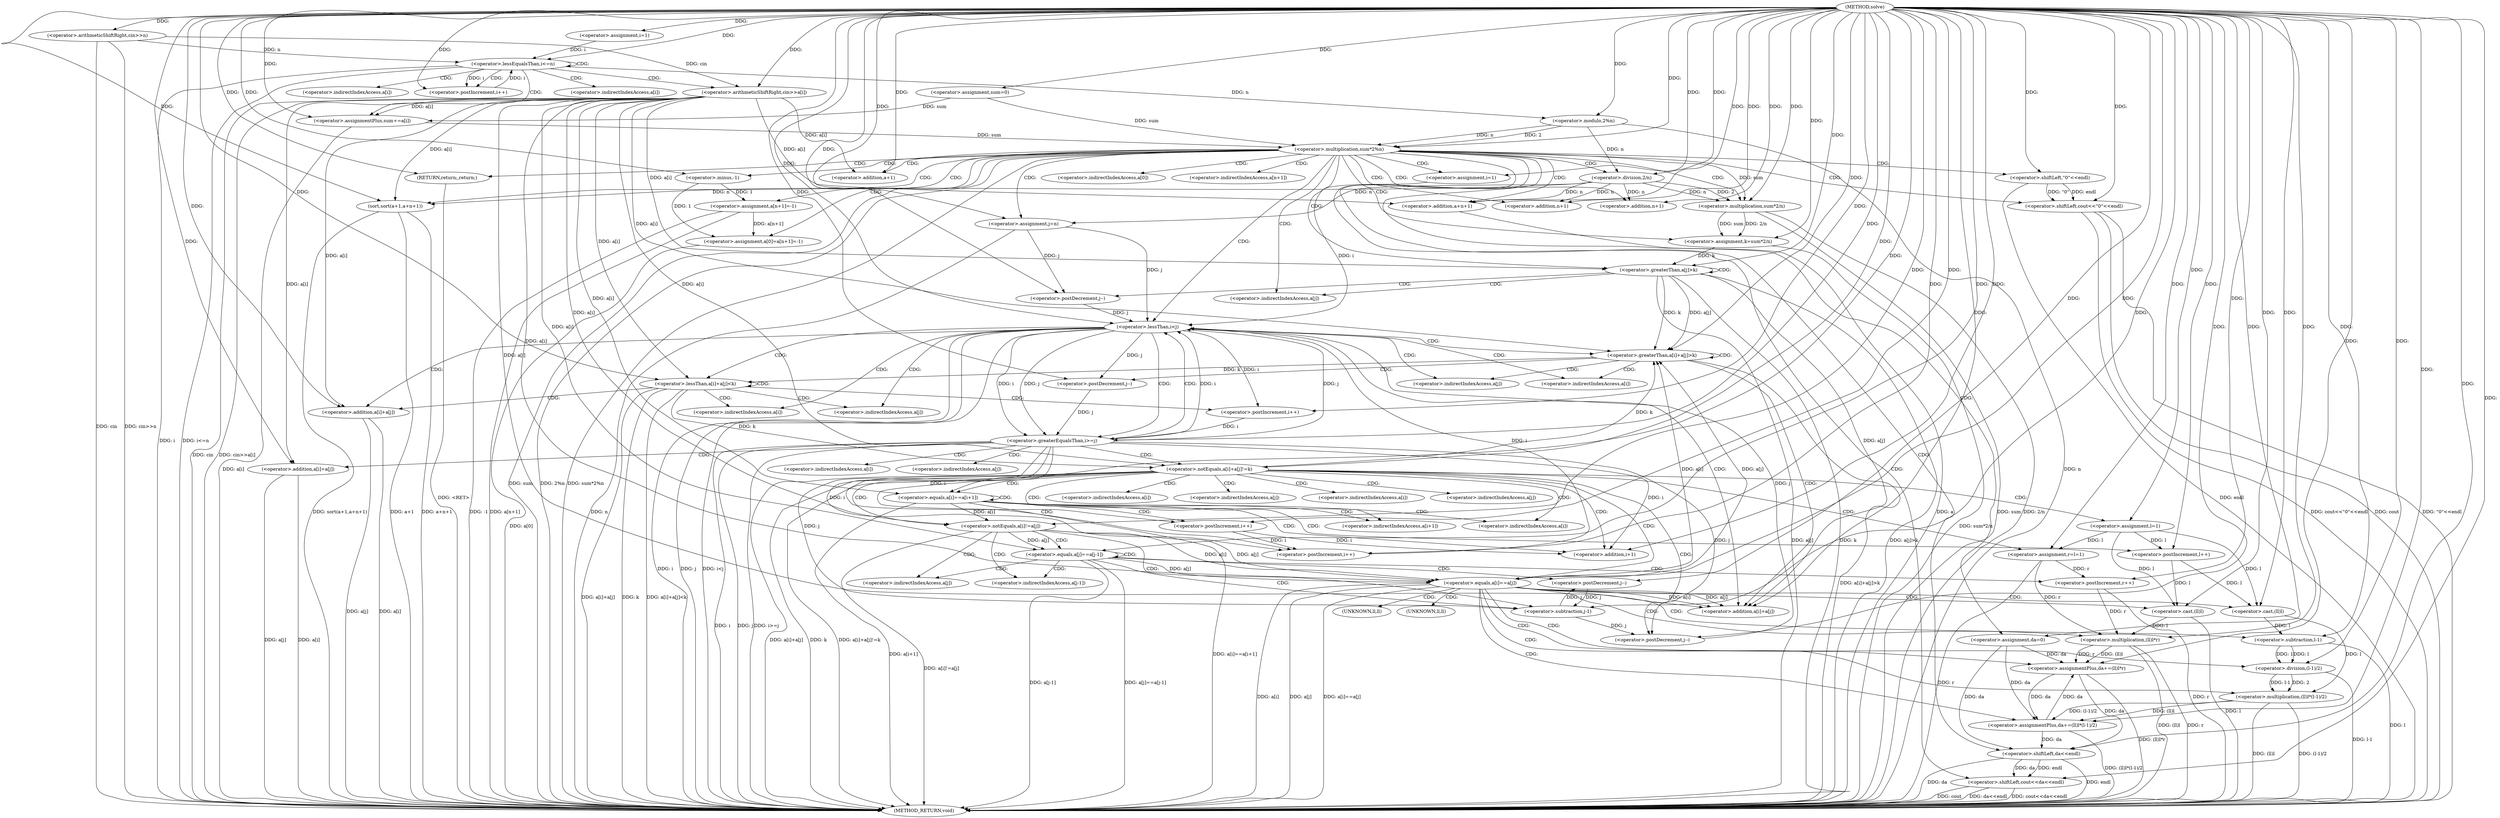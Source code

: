 digraph "solve" {  
"1000124" [label = "(METHOD,solve)" ]
"1000343" [label = "(METHOD_RETURN,void)" ]
"1000126" [label = "(<operator>.arithmeticShiftRight,cin>>n)" ]
"1000130" [label = "(<operator>.assignment,sum=0)" ]
"1000168" [label = "(<operator>.assignment,k=sum*2/n)" ]
"1000176" [label = "(<operator>.assignment,da=0)" ]
"1000179" [label = "(sort,sort(a+1,a+n+1))" ]
"1000188" [label = "(<operator>.assignment,a[0]=a[n+1]=-1)" ]
"1000201" [label = "(<operator>.assignment,i=1)" ]
"1000205" [label = "(<operator>.assignment,j=n)" ]
"1000338" [label = "(<operator>.shiftLeft,cout<<da<<endl)" ]
"1000135" [label = "(<operator>.assignment,i=1)" ]
"1000138" [label = "(<operator>.lessEqualsThan,i<=n)" ]
"1000141" [label = "(<operator>.postIncrement,i++)" ]
"1000155" [label = "(<operator>.multiplication,sum*2%n)" ]
"1000211" [label = "(<operator>.greaterThan,a[j]>k)" ]
"1000216" [label = "(<operator>.postDecrement,j--)" ]
"1000219" [label = "(<operator>.lessThan,i<j)" ]
"1000144" [label = "(<operator>.arithmeticShiftRight,cin>>a[i])" ]
"1000149" [label = "(<operator>.assignmentPlus,sum+=a[i])" ]
"1000161" [label = "(<operator>.shiftLeft,cout<<\"0\"<<endl)" ]
"1000166" [label = "(RETURN,return;,return;)" ]
"1000170" [label = "(<operator>.multiplication,sum*2/n)" ]
"1000180" [label = "(<operator>.addition,a+1)" ]
"1000183" [label = "(<operator>.addition,a+n+1)" ]
"1000192" [label = "(<operator>.assignment,a[n+1]=-1)" ]
"1000263" [label = "(<operator>.assignment,r=l=1)" ]
"1000340" [label = "(<operator>.shiftLeft,da<<endl)" ]
"1000157" [label = "(<operator>.modulo,2%n)" ]
"1000172" [label = "(<operator>.division,2/n)" ]
"1000185" [label = "(<operator>.addition,n+1)" ]
"1000198" [label = "(<operator>.minus,-1)" ]
"1000224" [label = "(<operator>.greaterThan,a[i]+a[j]>k)" ]
"1000233" [label = "(<operator>.postDecrement,j--)" ]
"1000236" [label = "(<operator>.lessThan,a[i]+a[j]<k)" ]
"1000245" [label = "(<operator>.postIncrement,i++)" ]
"1000248" [label = "(<operator>.greaterEqualsThan,i>=j)" ]
"1000253" [label = "(<operator>.notEquals,a[i]+a[j]!=k)" ]
"1000269" [label = "(<operator>.equals,a[i]==a[i+1])" ]
"1000284" [label = "(<operator>.notEquals,a[i]!=a[j])" ]
"1000307" [label = "(<operator>.equals,a[i]==a[j])" ]
"1000314" [label = "(<operator>.assignmentPlus,da+=(ll)l*(l-1)/2)" ]
"1000334" [label = "(<operator>.postIncrement,i++)" ]
"1000336" [label = "(<operator>.postDecrement,j--)" ]
"1000163" [label = "(<operator>.shiftLeft,\"0\"<<endl)" ]
"1000195" [label = "(<operator>.addition,n+1)" ]
"1000265" [label = "(<operator>.assignment,l=1)" ]
"1000279" [label = "(<operator>.postIncrement,l++)" ]
"1000281" [label = "(<operator>.postIncrement,i++)" ]
"1000292" [label = "(<operator>.equals,a[j]==a[j-1])" ]
"1000326" [label = "(<operator>.assignmentPlus,da+=(ll)l*r)" ]
"1000225" [label = "(<operator>.addition,a[i]+a[j])" ]
"1000237" [label = "(<operator>.addition,a[i]+a[j])" ]
"1000254" [label = "(<operator>.addition,a[i]+a[j])" ]
"1000302" [label = "(<operator>.postIncrement,r++)" ]
"1000304" [label = "(<operator>.postDecrement,j--)" ]
"1000316" [label = "(<operator>.multiplication,(ll)l*(l-1)/2)" ]
"1000275" [label = "(<operator>.addition,i+1)" ]
"1000317" [label = "(<operator>.cast,(ll)l)" ]
"1000320" [label = "(<operator>.division,(l-1)/2)" ]
"1000328" [label = "(<operator>.multiplication,(ll)l*r)" ]
"1000298" [label = "(<operator>.subtraction,j-1)" ]
"1000321" [label = "(<operator>.subtraction,l-1)" ]
"1000329" [label = "(<operator>.cast,(ll)l)" ]
"1000189" [label = "(<operator>.indirectIndexAccess,a[0])" ]
"1000193" [label = "(<operator>.indirectIndexAccess,a[n+1])" ]
"1000212" [label = "(<operator>.indirectIndexAccess,a[j])" ]
"1000146" [label = "(<operator>.indirectIndexAccess,a[i])" ]
"1000151" [label = "(<operator>.indirectIndexAccess,a[i])" ]
"1000270" [label = "(<operator>.indirectIndexAccess,a[i])" ]
"1000273" [label = "(<operator>.indirectIndexAccess,a[i+1])" ]
"1000285" [label = "(<operator>.indirectIndexAccess,a[i])" ]
"1000288" [label = "(<operator>.indirectIndexAccess,a[j])" ]
"1000308" [label = "(<operator>.indirectIndexAccess,a[i])" ]
"1000311" [label = "(<operator>.indirectIndexAccess,a[j])" ]
"1000226" [label = "(<operator>.indirectIndexAccess,a[i])" ]
"1000229" [label = "(<operator>.indirectIndexAccess,a[j])" ]
"1000238" [label = "(<operator>.indirectIndexAccess,a[i])" ]
"1000241" [label = "(<operator>.indirectIndexAccess,a[j])" ]
"1000255" [label = "(<operator>.indirectIndexAccess,a[i])" ]
"1000258" [label = "(<operator>.indirectIndexAccess,a[j])" ]
"1000293" [label = "(<operator>.indirectIndexAccess,a[j])" ]
"1000296" [label = "(<operator>.indirectIndexAccess,a[j-1])" ]
"1000318" [label = "(UNKNOWN,ll,ll)" ]
"1000330" [label = "(UNKNOWN,ll,ll)" ]
  "1000126" -> "1000343"  [ label = "DDG: cin"] 
  "1000126" -> "1000343"  [ label = "DDG: cin>>n"] 
  "1000138" -> "1000343"  [ label = "DDG: i"] 
  "1000138" -> "1000343"  [ label = "DDG: i<=n"] 
  "1000155" -> "1000343"  [ label = "DDG: sum"] 
  "1000157" -> "1000343"  [ label = "DDG: n"] 
  "1000155" -> "1000343"  [ label = "DDG: 2%n"] 
  "1000155" -> "1000343"  [ label = "DDG: sum*2%n"] 
  "1000170" -> "1000343"  [ label = "DDG: sum"] 
  "1000170" -> "1000343"  [ label = "DDG: 2/n"] 
  "1000168" -> "1000343"  [ label = "DDG: sum*2/n"] 
  "1000179" -> "1000343"  [ label = "DDG: a+1"] 
  "1000183" -> "1000343"  [ label = "DDG: a"] 
  "1000179" -> "1000343"  [ label = "DDG: a+n+1"] 
  "1000179" -> "1000343"  [ label = "DDG: sort(a+1,a+n+1)"] 
  "1000188" -> "1000343"  [ label = "DDG: a[0]"] 
  "1000192" -> "1000343"  [ label = "DDG: a[n+1]"] 
  "1000192" -> "1000343"  [ label = "DDG: -1"] 
  "1000205" -> "1000343"  [ label = "DDG: n"] 
  "1000211" -> "1000343"  [ label = "DDG: a[j]"] 
  "1000211" -> "1000343"  [ label = "DDG: k"] 
  "1000211" -> "1000343"  [ label = "DDG: a[j]>k"] 
  "1000219" -> "1000343"  [ label = "DDG: i"] 
  "1000219" -> "1000343"  [ label = "DDG: j"] 
  "1000219" -> "1000343"  [ label = "DDG: i<j"] 
  "1000224" -> "1000343"  [ label = "DDG: a[i]+a[j]>k"] 
  "1000237" -> "1000343"  [ label = "DDG: a[i]"] 
  "1000237" -> "1000343"  [ label = "DDG: a[j]"] 
  "1000236" -> "1000343"  [ label = "DDG: a[i]+a[j]"] 
  "1000236" -> "1000343"  [ label = "DDG: k"] 
  "1000236" -> "1000343"  [ label = "DDG: a[i]+a[j]<k"] 
  "1000248" -> "1000343"  [ label = "DDG: i"] 
  "1000248" -> "1000343"  [ label = "DDG: j"] 
  "1000248" -> "1000343"  [ label = "DDG: i>=j"] 
  "1000254" -> "1000343"  [ label = "DDG: a[i]"] 
  "1000254" -> "1000343"  [ label = "DDG: a[j]"] 
  "1000253" -> "1000343"  [ label = "DDG: a[i]+a[j]"] 
  "1000253" -> "1000343"  [ label = "DDG: k"] 
  "1000253" -> "1000343"  [ label = "DDG: a[i]+a[j]!=k"] 
  "1000263" -> "1000343"  [ label = "DDG: r"] 
  "1000269" -> "1000343"  [ label = "DDG: a[i+1]"] 
  "1000269" -> "1000343"  [ label = "DDG: a[i]==a[i+1]"] 
  "1000284" -> "1000343"  [ label = "DDG: a[i]!=a[j]"] 
  "1000292" -> "1000343"  [ label = "DDG: a[j-1]"] 
  "1000292" -> "1000343"  [ label = "DDG: a[j]==a[j-1]"] 
  "1000307" -> "1000343"  [ label = "DDG: a[i]"] 
  "1000307" -> "1000343"  [ label = "DDG: a[j]"] 
  "1000307" -> "1000343"  [ label = "DDG: a[i]==a[j]"] 
  "1000329" -> "1000343"  [ label = "DDG: l"] 
  "1000328" -> "1000343"  [ label = "DDG: (ll)l"] 
  "1000328" -> "1000343"  [ label = "DDG: r"] 
  "1000326" -> "1000343"  [ label = "DDG: (ll)l*r"] 
  "1000316" -> "1000343"  [ label = "DDG: (ll)l"] 
  "1000321" -> "1000343"  [ label = "DDG: l"] 
  "1000320" -> "1000343"  [ label = "DDG: l-1"] 
  "1000316" -> "1000343"  [ label = "DDG: (l-1)/2"] 
  "1000314" -> "1000343"  [ label = "DDG: (ll)l*(l-1)/2"] 
  "1000302" -> "1000343"  [ label = "DDG: r"] 
  "1000338" -> "1000343"  [ label = "DDG: cout"] 
  "1000340" -> "1000343"  [ label = "DDG: da"] 
  "1000340" -> "1000343"  [ label = "DDG: endl"] 
  "1000338" -> "1000343"  [ label = "DDG: da<<endl"] 
  "1000338" -> "1000343"  [ label = "DDG: cout<<da<<endl"] 
  "1000161" -> "1000343"  [ label = "DDG: cout"] 
  "1000163" -> "1000343"  [ label = "DDG: endl"] 
  "1000161" -> "1000343"  [ label = "DDG: \"0\"<<endl"] 
  "1000161" -> "1000343"  [ label = "DDG: cout<<\"0\"<<endl"] 
  "1000144" -> "1000343"  [ label = "DDG: cin"] 
  "1000144" -> "1000343"  [ label = "DDG: cin>>a[i]"] 
  "1000149" -> "1000343"  [ label = "DDG: a[i]"] 
  "1000166" -> "1000343"  [ label = "DDG: <RET>"] 
  "1000124" -> "1000130"  [ label = "DDG: "] 
  "1000170" -> "1000168"  [ label = "DDG: sum"] 
  "1000170" -> "1000168"  [ label = "DDG: 2/n"] 
  "1000124" -> "1000176"  [ label = "DDG: "] 
  "1000124" -> "1000201"  [ label = "DDG: "] 
  "1000124" -> "1000205"  [ label = "DDG: "] 
  "1000172" -> "1000205"  [ label = "DDG: n"] 
  "1000124" -> "1000126"  [ label = "DDG: "] 
  "1000124" -> "1000135"  [ label = "DDG: "] 
  "1000124" -> "1000168"  [ label = "DDG: "] 
  "1000124" -> "1000179"  [ label = "DDG: "] 
  "1000144" -> "1000179"  [ label = "DDG: a[i]"] 
  "1000172" -> "1000179"  [ label = "DDG: n"] 
  "1000192" -> "1000188"  [ label = "DDG: a[n+1]"] 
  "1000198" -> "1000188"  [ label = "DDG: 1"] 
  "1000124" -> "1000338"  [ label = "DDG: "] 
  "1000340" -> "1000338"  [ label = "DDG: da"] 
  "1000340" -> "1000338"  [ label = "DDG: endl"] 
  "1000135" -> "1000138"  [ label = "DDG: i"] 
  "1000141" -> "1000138"  [ label = "DDG: i"] 
  "1000124" -> "1000138"  [ label = "DDG: "] 
  "1000126" -> "1000138"  [ label = "DDG: n"] 
  "1000138" -> "1000141"  [ label = "DDG: i"] 
  "1000124" -> "1000141"  [ label = "DDG: "] 
  "1000144" -> "1000149"  [ label = "DDG: a[i]"] 
  "1000130" -> "1000155"  [ label = "DDG: sum"] 
  "1000149" -> "1000155"  [ label = "DDG: sum"] 
  "1000124" -> "1000155"  [ label = "DDG: "] 
  "1000157" -> "1000155"  [ label = "DDG: n"] 
  "1000157" -> "1000155"  [ label = "DDG: 2"] 
  "1000124" -> "1000166"  [ label = "DDG: "] 
  "1000155" -> "1000170"  [ label = "DDG: sum"] 
  "1000124" -> "1000170"  [ label = "DDG: "] 
  "1000172" -> "1000170"  [ label = "DDG: n"] 
  "1000172" -> "1000170"  [ label = "DDG: 2"] 
  "1000124" -> "1000180"  [ label = "DDG: "] 
  "1000144" -> "1000180"  [ label = "DDG: a[i]"] 
  "1000124" -> "1000183"  [ label = "DDG: "] 
  "1000144" -> "1000183"  [ label = "DDG: a[i]"] 
  "1000172" -> "1000183"  [ label = "DDG: n"] 
  "1000198" -> "1000192"  [ label = "DDG: 1"] 
  "1000124" -> "1000211"  [ label = "DDG: "] 
  "1000144" -> "1000211"  [ label = "DDG: a[i]"] 
  "1000168" -> "1000211"  [ label = "DDG: k"] 
  "1000205" -> "1000216"  [ label = "DDG: j"] 
  "1000124" -> "1000216"  [ label = "DDG: "] 
  "1000201" -> "1000219"  [ label = "DDG: i"] 
  "1000248" -> "1000219"  [ label = "DDG: i"] 
  "1000334" -> "1000219"  [ label = "DDG: i"] 
  "1000124" -> "1000219"  [ label = "DDG: "] 
  "1000205" -> "1000219"  [ label = "DDG: j"] 
  "1000248" -> "1000219"  [ label = "DDG: j"] 
  "1000336" -> "1000219"  [ label = "DDG: j"] 
  "1000216" -> "1000219"  [ label = "DDG: j"] 
  "1000176" -> "1000340"  [ label = "DDG: da"] 
  "1000326" -> "1000340"  [ label = "DDG: da"] 
  "1000314" -> "1000340"  [ label = "DDG: da"] 
  "1000124" -> "1000340"  [ label = "DDG: "] 
  "1000126" -> "1000144"  [ label = "DDG: cin"] 
  "1000124" -> "1000144"  [ label = "DDG: "] 
  "1000130" -> "1000149"  [ label = "DDG: sum"] 
  "1000124" -> "1000149"  [ label = "DDG: "] 
  "1000124" -> "1000157"  [ label = "DDG: "] 
  "1000138" -> "1000157"  [ label = "DDG: n"] 
  "1000124" -> "1000161"  [ label = "DDG: "] 
  "1000163" -> "1000161"  [ label = "DDG: \"0\""] 
  "1000163" -> "1000161"  [ label = "DDG: endl"] 
  "1000124" -> "1000172"  [ label = "DDG: "] 
  "1000157" -> "1000172"  [ label = "DDG: n"] 
  "1000172" -> "1000185"  [ label = "DDG: n"] 
  "1000124" -> "1000185"  [ label = "DDG: "] 
  "1000124" -> "1000198"  [ label = "DDG: "] 
  "1000124" -> "1000263"  [ label = "DDG: "] 
  "1000265" -> "1000263"  [ label = "DDG: l"] 
  "1000316" -> "1000314"  [ label = "DDG: (l-1)/2"] 
  "1000316" -> "1000314"  [ label = "DDG: (ll)l"] 
  "1000124" -> "1000163"  [ label = "DDG: "] 
  "1000124" -> "1000195"  [ label = "DDG: "] 
  "1000172" -> "1000195"  [ label = "DDG: n"] 
  "1000307" -> "1000224"  [ label = "DDG: a[i]"] 
  "1000124" -> "1000224"  [ label = "DDG: "] 
  "1000144" -> "1000224"  [ label = "DDG: a[i]"] 
  "1000211" -> "1000224"  [ label = "DDG: a[j]"] 
  "1000307" -> "1000224"  [ label = "DDG: a[j]"] 
  "1000211" -> "1000224"  [ label = "DDG: k"] 
  "1000253" -> "1000224"  [ label = "DDG: k"] 
  "1000219" -> "1000233"  [ label = "DDG: j"] 
  "1000124" -> "1000233"  [ label = "DDG: "] 
  "1000124" -> "1000236"  [ label = "DDG: "] 
  "1000144" -> "1000236"  [ label = "DDG: a[i]"] 
  "1000224" -> "1000236"  [ label = "DDG: k"] 
  "1000219" -> "1000245"  [ label = "DDG: i"] 
  "1000124" -> "1000245"  [ label = "DDG: "] 
  "1000219" -> "1000248"  [ label = "DDG: i"] 
  "1000245" -> "1000248"  [ label = "DDG: i"] 
  "1000124" -> "1000248"  [ label = "DDG: "] 
  "1000219" -> "1000248"  [ label = "DDG: j"] 
  "1000233" -> "1000248"  [ label = "DDG: j"] 
  "1000124" -> "1000253"  [ label = "DDG: "] 
  "1000144" -> "1000253"  [ label = "DDG: a[i]"] 
  "1000236" -> "1000253"  [ label = "DDG: k"] 
  "1000124" -> "1000265"  [ label = "DDG: "] 
  "1000124" -> "1000269"  [ label = "DDG: "] 
  "1000144" -> "1000269"  [ label = "DDG: a[i]"] 
  "1000269" -> "1000284"  [ label = "DDG: a[i]"] 
  "1000124" -> "1000284"  [ label = "DDG: "] 
  "1000144" -> "1000284"  [ label = "DDG: a[i]"] 
  "1000284" -> "1000307"  [ label = "DDG: a[i]"] 
  "1000124" -> "1000307"  [ label = "DDG: "] 
  "1000144" -> "1000307"  [ label = "DDG: a[i]"] 
  "1000284" -> "1000307"  [ label = "DDG: a[j]"] 
  "1000292" -> "1000307"  [ label = "DDG: a[j]"] 
  "1000176" -> "1000314"  [ label = "DDG: da"] 
  "1000326" -> "1000314"  [ label = "DDG: da"] 
  "1000124" -> "1000314"  [ label = "DDG: "] 
  "1000328" -> "1000326"  [ label = "DDG: (ll)l"] 
  "1000328" -> "1000326"  [ label = "DDG: r"] 
  "1000124" -> "1000334"  [ label = "DDG: "] 
  "1000248" -> "1000334"  [ label = "DDG: i"] 
  "1000281" -> "1000334"  [ label = "DDG: i"] 
  "1000248" -> "1000336"  [ label = "DDG: j"] 
  "1000298" -> "1000336"  [ label = "DDG: j"] 
  "1000124" -> "1000336"  [ label = "DDG: "] 
  "1000307" -> "1000225"  [ label = "DDG: a[i]"] 
  "1000124" -> "1000225"  [ label = "DDG: "] 
  "1000144" -> "1000225"  [ label = "DDG: a[i]"] 
  "1000211" -> "1000225"  [ label = "DDG: a[j]"] 
  "1000307" -> "1000225"  [ label = "DDG: a[j]"] 
  "1000124" -> "1000237"  [ label = "DDG: "] 
  "1000144" -> "1000237"  [ label = "DDG: a[i]"] 
  "1000124" -> "1000254"  [ label = "DDG: "] 
  "1000144" -> "1000254"  [ label = "DDG: a[i]"] 
  "1000265" -> "1000279"  [ label = "DDG: l"] 
  "1000124" -> "1000279"  [ label = "DDG: "] 
  "1000124" -> "1000281"  [ label = "DDG: "] 
  "1000248" -> "1000281"  [ label = "DDG: i"] 
  "1000284" -> "1000292"  [ label = "DDG: a[j]"] 
  "1000124" -> "1000292"  [ label = "DDG: "] 
  "1000144" -> "1000292"  [ label = "DDG: a[i]"] 
  "1000317" -> "1000316"  [ label = "DDG: l"] 
  "1000320" -> "1000316"  [ label = "DDG: 2"] 
  "1000320" -> "1000316"  [ label = "DDG: l-1"] 
  "1000176" -> "1000326"  [ label = "DDG: da"] 
  "1000314" -> "1000326"  [ label = "DDG: da"] 
  "1000124" -> "1000326"  [ label = "DDG: "] 
  "1000248" -> "1000275"  [ label = "DDG: i"] 
  "1000281" -> "1000275"  [ label = "DDG: i"] 
  "1000124" -> "1000275"  [ label = "DDG: "] 
  "1000263" -> "1000302"  [ label = "DDG: r"] 
  "1000124" -> "1000302"  [ label = "DDG: "] 
  "1000298" -> "1000304"  [ label = "DDG: j"] 
  "1000124" -> "1000304"  [ label = "DDG: "] 
  "1000265" -> "1000317"  [ label = "DDG: l"] 
  "1000279" -> "1000317"  [ label = "DDG: l"] 
  "1000124" -> "1000317"  [ label = "DDG: "] 
  "1000321" -> "1000320"  [ label = "DDG: 1"] 
  "1000321" -> "1000320"  [ label = "DDG: l"] 
  "1000124" -> "1000320"  [ label = "DDG: "] 
  "1000329" -> "1000328"  [ label = "DDG: l"] 
  "1000263" -> "1000328"  [ label = "DDG: r"] 
  "1000302" -> "1000328"  [ label = "DDG: r"] 
  "1000124" -> "1000328"  [ label = "DDG: "] 
  "1000248" -> "1000298"  [ label = "DDG: j"] 
  "1000304" -> "1000298"  [ label = "DDG: j"] 
  "1000124" -> "1000298"  [ label = "DDG: "] 
  "1000317" -> "1000321"  [ label = "DDG: l"] 
  "1000124" -> "1000321"  [ label = "DDG: "] 
  "1000265" -> "1000329"  [ label = "DDG: l"] 
  "1000279" -> "1000329"  [ label = "DDG: l"] 
  "1000124" -> "1000329"  [ label = "DDG: "] 
  "1000138" -> "1000141"  [ label = "CDG: "] 
  "1000138" -> "1000144"  [ label = "CDG: "] 
  "1000138" -> "1000149"  [ label = "CDG: "] 
  "1000138" -> "1000151"  [ label = "CDG: "] 
  "1000138" -> "1000146"  [ label = "CDG: "] 
  "1000138" -> "1000138"  [ label = "CDG: "] 
  "1000155" -> "1000211"  [ label = "CDG: "] 
  "1000155" -> "1000161"  [ label = "CDG: "] 
  "1000155" -> "1000166"  [ label = "CDG: "] 
  "1000155" -> "1000180"  [ label = "CDG: "] 
  "1000155" -> "1000183"  [ label = "CDG: "] 
  "1000155" -> "1000338"  [ label = "CDG: "] 
  "1000155" -> "1000219"  [ label = "CDG: "] 
  "1000155" -> "1000188"  [ label = "CDG: "] 
  "1000155" -> "1000201"  [ label = "CDG: "] 
  "1000155" -> "1000179"  [ label = "CDG: "] 
  "1000155" -> "1000192"  [ label = "CDG: "] 
  "1000155" -> "1000176"  [ label = "CDG: "] 
  "1000155" -> "1000198"  [ label = "CDG: "] 
  "1000155" -> "1000185"  [ label = "CDG: "] 
  "1000155" -> "1000340"  [ label = "CDG: "] 
  "1000155" -> "1000195"  [ label = "CDG: "] 
  "1000155" -> "1000212"  [ label = "CDG: "] 
  "1000155" -> "1000172"  [ label = "CDG: "] 
  "1000155" -> "1000189"  [ label = "CDG: "] 
  "1000155" -> "1000163"  [ label = "CDG: "] 
  "1000155" -> "1000168"  [ label = "CDG: "] 
  "1000155" -> "1000205"  [ label = "CDG: "] 
  "1000155" -> "1000170"  [ label = "CDG: "] 
  "1000155" -> "1000193"  [ label = "CDG: "] 
  "1000211" -> "1000211"  [ label = "CDG: "] 
  "1000211" -> "1000216"  [ label = "CDG: "] 
  "1000211" -> "1000212"  [ label = "CDG: "] 
  "1000219" -> "1000238"  [ label = "CDG: "] 
  "1000219" -> "1000236"  [ label = "CDG: "] 
  "1000219" -> "1000248"  [ label = "CDG: "] 
  "1000219" -> "1000224"  [ label = "CDG: "] 
  "1000219" -> "1000226"  [ label = "CDG: "] 
  "1000219" -> "1000229"  [ label = "CDG: "] 
  "1000219" -> "1000225"  [ label = "CDG: "] 
  "1000219" -> "1000237"  [ label = "CDG: "] 
  "1000219" -> "1000241"  [ label = "CDG: "] 
  "1000224" -> "1000233"  [ label = "CDG: "] 
  "1000224" -> "1000224"  [ label = "CDG: "] 
  "1000224" -> "1000226"  [ label = "CDG: "] 
  "1000224" -> "1000229"  [ label = "CDG: "] 
  "1000224" -> "1000225"  [ label = "CDG: "] 
  "1000236" -> "1000238"  [ label = "CDG: "] 
  "1000236" -> "1000236"  [ label = "CDG: "] 
  "1000236" -> "1000245"  [ label = "CDG: "] 
  "1000236" -> "1000237"  [ label = "CDG: "] 
  "1000236" -> "1000241"  [ label = "CDG: "] 
  "1000248" -> "1000258"  [ label = "CDG: "] 
  "1000248" -> "1000255"  [ label = "CDG: "] 
  "1000248" -> "1000219"  [ label = "CDG: "] 
  "1000248" -> "1000254"  [ label = "CDG: "] 
  "1000248" -> "1000253"  [ label = "CDG: "] 
  "1000253" -> "1000285"  [ label = "CDG: "] 
  "1000253" -> "1000336"  [ label = "CDG: "] 
  "1000253" -> "1000269"  [ label = "CDG: "] 
  "1000253" -> "1000308"  [ label = "CDG: "] 
  "1000253" -> "1000284"  [ label = "CDG: "] 
  "1000253" -> "1000311"  [ label = "CDG: "] 
  "1000253" -> "1000334"  [ label = "CDG: "] 
  "1000253" -> "1000273"  [ label = "CDG: "] 
  "1000253" -> "1000288"  [ label = "CDG: "] 
  "1000253" -> "1000270"  [ label = "CDG: "] 
  "1000253" -> "1000265"  [ label = "CDG: "] 
  "1000253" -> "1000307"  [ label = "CDG: "] 
  "1000253" -> "1000263"  [ label = "CDG: "] 
  "1000253" -> "1000275"  [ label = "CDG: "] 
  "1000269" -> "1000281"  [ label = "CDG: "] 
  "1000269" -> "1000269"  [ label = "CDG: "] 
  "1000269" -> "1000273"  [ label = "CDG: "] 
  "1000269" -> "1000270"  [ label = "CDG: "] 
  "1000269" -> "1000279"  [ label = "CDG: "] 
  "1000269" -> "1000275"  [ label = "CDG: "] 
  "1000284" -> "1000293"  [ label = "CDG: "] 
  "1000284" -> "1000298"  [ label = "CDG: "] 
  "1000284" -> "1000292"  [ label = "CDG: "] 
  "1000284" -> "1000296"  [ label = "CDG: "] 
  "1000307" -> "1000321"  [ label = "CDG: "] 
  "1000307" -> "1000326"  [ label = "CDG: "] 
  "1000307" -> "1000330"  [ label = "CDG: "] 
  "1000307" -> "1000318"  [ label = "CDG: "] 
  "1000307" -> "1000316"  [ label = "CDG: "] 
  "1000307" -> "1000329"  [ label = "CDG: "] 
  "1000307" -> "1000314"  [ label = "CDG: "] 
  "1000307" -> "1000320"  [ label = "CDG: "] 
  "1000307" -> "1000328"  [ label = "CDG: "] 
  "1000307" -> "1000317"  [ label = "CDG: "] 
  "1000292" -> "1000293"  [ label = "CDG: "] 
  "1000292" -> "1000302"  [ label = "CDG: "] 
  "1000292" -> "1000298"  [ label = "CDG: "] 
  "1000292" -> "1000304"  [ label = "CDG: "] 
  "1000292" -> "1000292"  [ label = "CDG: "] 
  "1000292" -> "1000296"  [ label = "CDG: "] 
}
